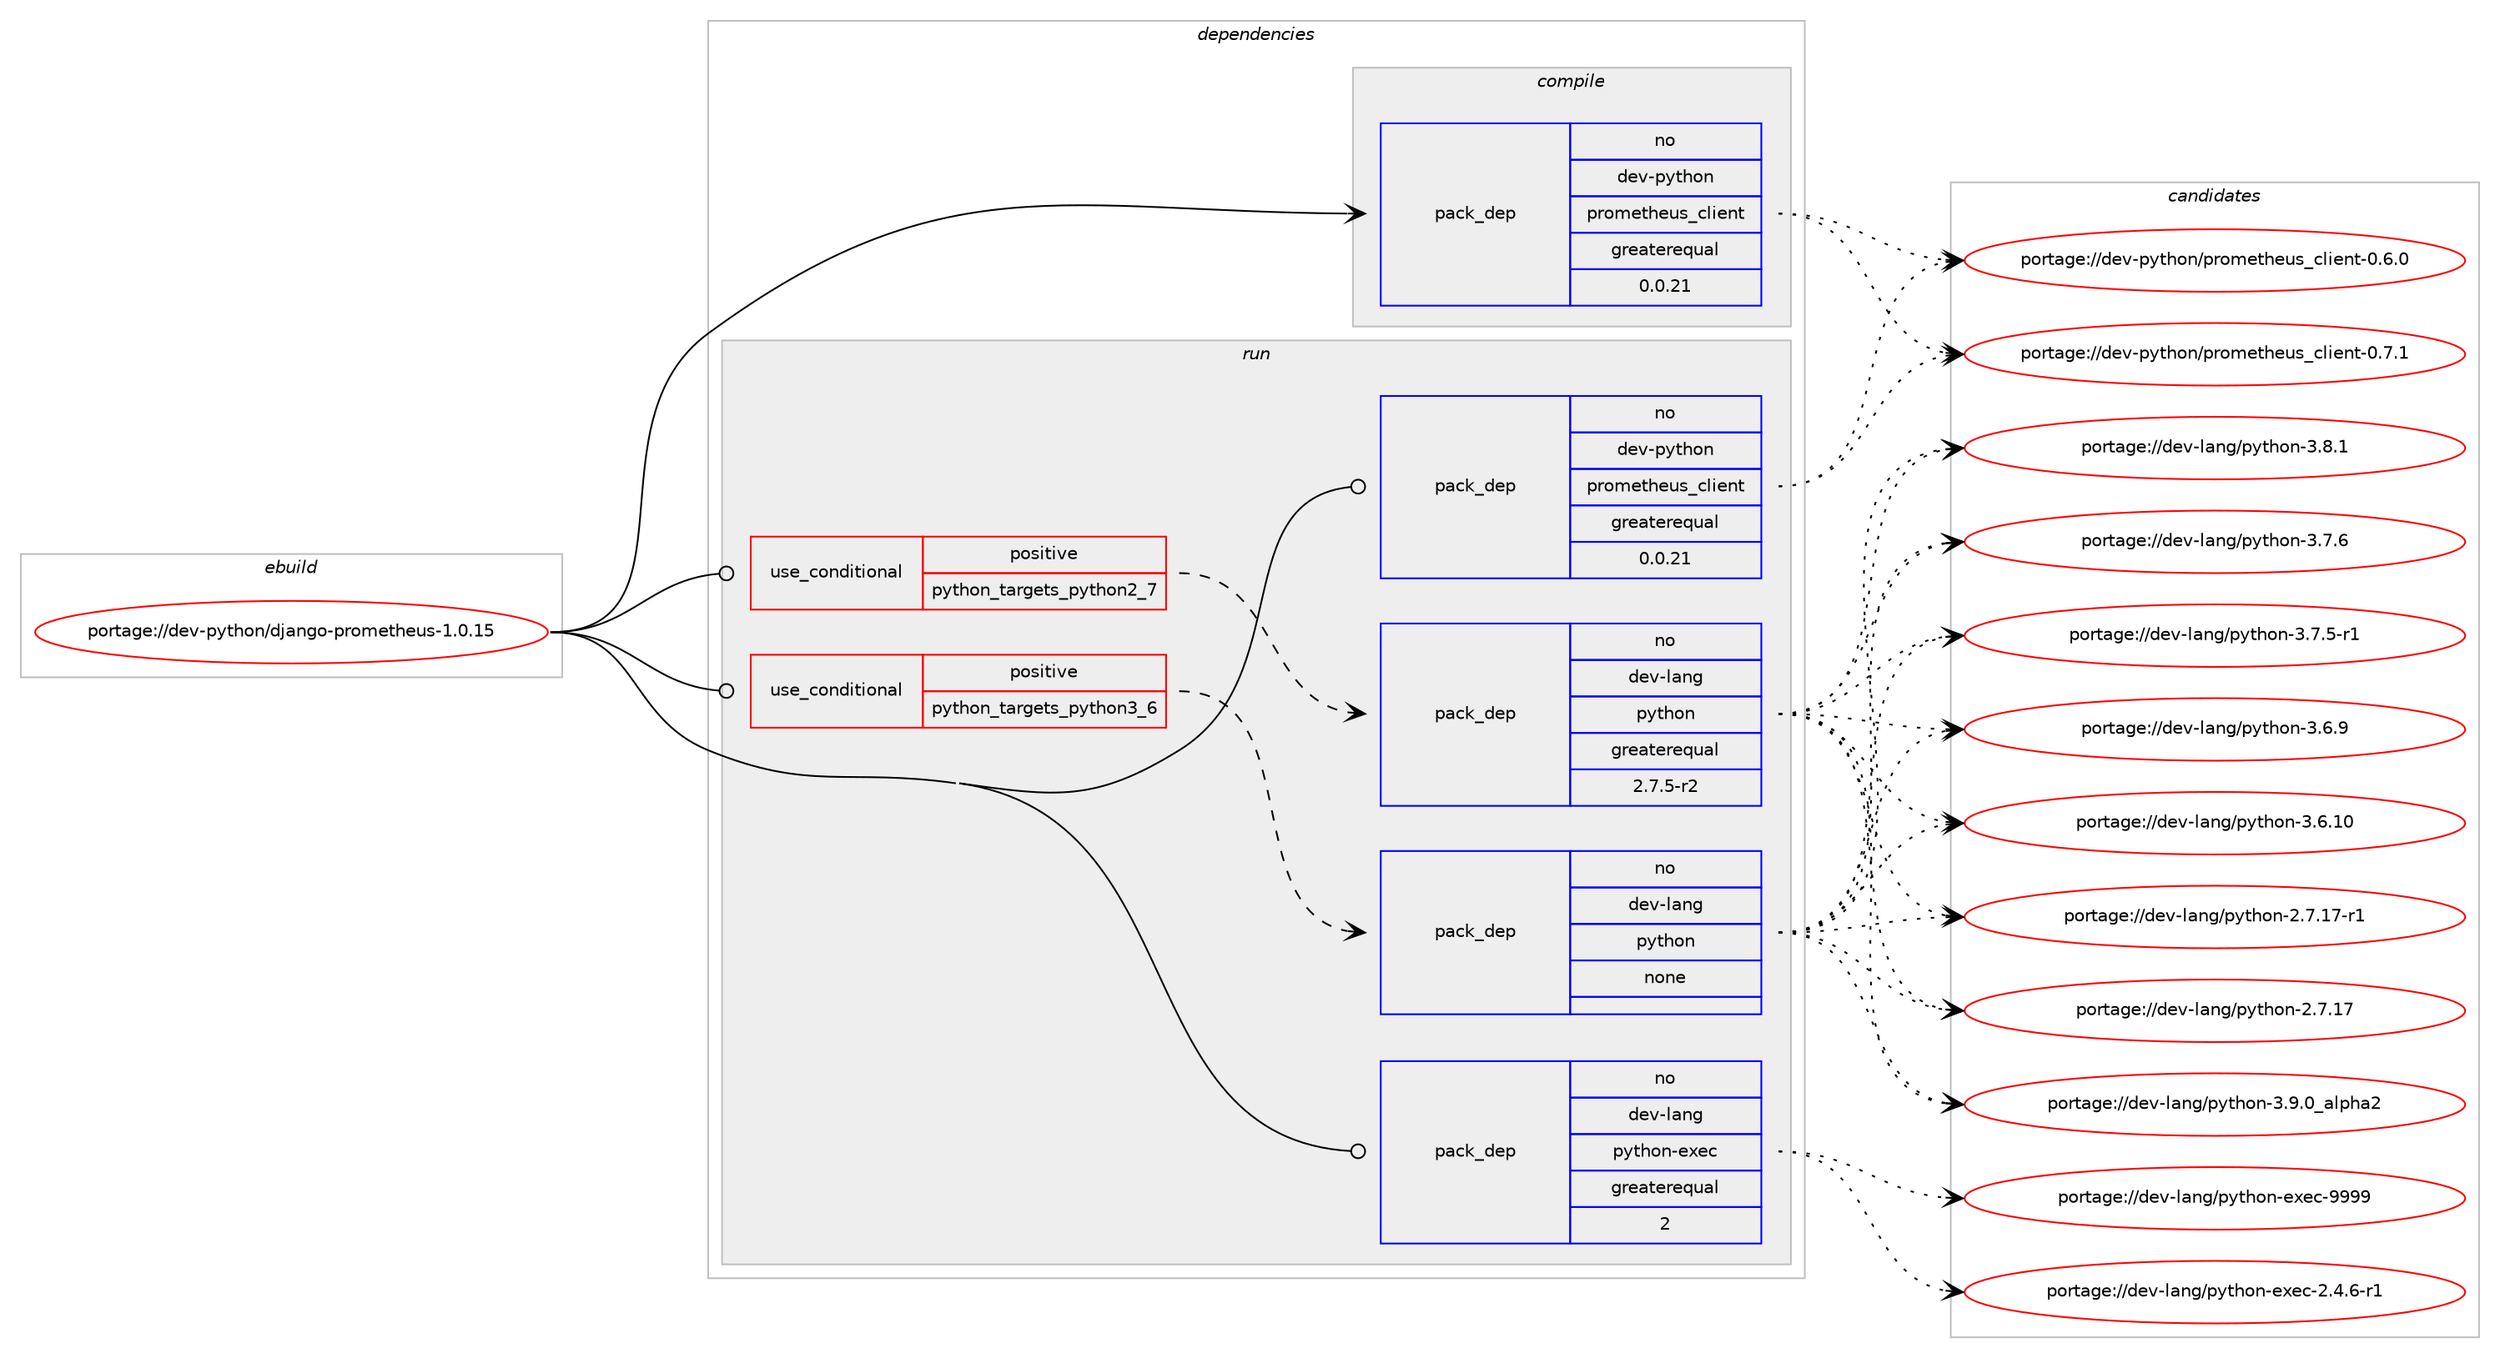 digraph prolog {

# *************
# Graph options
# *************

newrank=true;
concentrate=true;
compound=true;
graph [rankdir=LR,fontname=Helvetica,fontsize=10,ranksep=1.5];#, ranksep=2.5, nodesep=0.2];
edge  [arrowhead=vee];
node  [fontname=Helvetica,fontsize=10];

# **********
# The ebuild
# **********

subgraph cluster_leftcol {
color=gray;
rank=same;
label=<<i>ebuild</i>>;
id [label="portage://dev-python/django-prometheus-1.0.15", color=red, width=4, href="../dev-python/django-prometheus-1.0.15.svg"];
}

# ****************
# The dependencies
# ****************

subgraph cluster_midcol {
color=gray;
label=<<i>dependencies</i>>;
subgraph cluster_compile {
fillcolor="#eeeeee";
style=filled;
label=<<i>compile</i>>;
subgraph pack342178 {
dependency463944 [label=<<TABLE BORDER="0" CELLBORDER="1" CELLSPACING="0" CELLPADDING="4" WIDTH="220"><TR><TD ROWSPAN="6" CELLPADDING="30">pack_dep</TD></TR><TR><TD WIDTH="110">no</TD></TR><TR><TD>dev-python</TD></TR><TR><TD>prometheus_client</TD></TR><TR><TD>greaterequal</TD></TR><TR><TD>0.0.21</TD></TR></TABLE>>, shape=none, color=blue];
}
id:e -> dependency463944:w [weight=20,style="solid",arrowhead="vee"];
}
subgraph cluster_compileandrun {
fillcolor="#eeeeee";
style=filled;
label=<<i>compile and run</i>>;
}
subgraph cluster_run {
fillcolor="#eeeeee";
style=filled;
label=<<i>run</i>>;
subgraph cond116773 {
dependency463945 [label=<<TABLE BORDER="0" CELLBORDER="1" CELLSPACING="0" CELLPADDING="4"><TR><TD ROWSPAN="3" CELLPADDING="10">use_conditional</TD></TR><TR><TD>positive</TD></TR><TR><TD>python_targets_python2_7</TD></TR></TABLE>>, shape=none, color=red];
subgraph pack342179 {
dependency463946 [label=<<TABLE BORDER="0" CELLBORDER="1" CELLSPACING="0" CELLPADDING="4" WIDTH="220"><TR><TD ROWSPAN="6" CELLPADDING="30">pack_dep</TD></TR><TR><TD WIDTH="110">no</TD></TR><TR><TD>dev-lang</TD></TR><TR><TD>python</TD></TR><TR><TD>greaterequal</TD></TR><TR><TD>2.7.5-r2</TD></TR></TABLE>>, shape=none, color=blue];
}
dependency463945:e -> dependency463946:w [weight=20,style="dashed",arrowhead="vee"];
}
id:e -> dependency463945:w [weight=20,style="solid",arrowhead="odot"];
subgraph cond116774 {
dependency463947 [label=<<TABLE BORDER="0" CELLBORDER="1" CELLSPACING="0" CELLPADDING="4"><TR><TD ROWSPAN="3" CELLPADDING="10">use_conditional</TD></TR><TR><TD>positive</TD></TR><TR><TD>python_targets_python3_6</TD></TR></TABLE>>, shape=none, color=red];
subgraph pack342180 {
dependency463948 [label=<<TABLE BORDER="0" CELLBORDER="1" CELLSPACING="0" CELLPADDING="4" WIDTH="220"><TR><TD ROWSPAN="6" CELLPADDING="30">pack_dep</TD></TR><TR><TD WIDTH="110">no</TD></TR><TR><TD>dev-lang</TD></TR><TR><TD>python</TD></TR><TR><TD>none</TD></TR><TR><TD></TD></TR></TABLE>>, shape=none, color=blue];
}
dependency463947:e -> dependency463948:w [weight=20,style="dashed",arrowhead="vee"];
}
id:e -> dependency463947:w [weight=20,style="solid",arrowhead="odot"];
subgraph pack342181 {
dependency463949 [label=<<TABLE BORDER="0" CELLBORDER="1" CELLSPACING="0" CELLPADDING="4" WIDTH="220"><TR><TD ROWSPAN="6" CELLPADDING="30">pack_dep</TD></TR><TR><TD WIDTH="110">no</TD></TR><TR><TD>dev-lang</TD></TR><TR><TD>python-exec</TD></TR><TR><TD>greaterequal</TD></TR><TR><TD>2</TD></TR></TABLE>>, shape=none, color=blue];
}
id:e -> dependency463949:w [weight=20,style="solid",arrowhead="odot"];
subgraph pack342182 {
dependency463950 [label=<<TABLE BORDER="0" CELLBORDER="1" CELLSPACING="0" CELLPADDING="4" WIDTH="220"><TR><TD ROWSPAN="6" CELLPADDING="30">pack_dep</TD></TR><TR><TD WIDTH="110">no</TD></TR><TR><TD>dev-python</TD></TR><TR><TD>prometheus_client</TD></TR><TR><TD>greaterequal</TD></TR><TR><TD>0.0.21</TD></TR></TABLE>>, shape=none, color=blue];
}
id:e -> dependency463950:w [weight=20,style="solid",arrowhead="odot"];
}
}

# **************
# The candidates
# **************

subgraph cluster_choices {
rank=same;
color=gray;
label=<<i>candidates</i>>;

subgraph choice342178 {
color=black;
nodesep=1;
choice10010111845112121116104111110471121141111091011161041011171159599108105101110116454846554649 [label="portage://dev-python/prometheus_client-0.7.1", color=red, width=4,href="../dev-python/prometheus_client-0.7.1.svg"];
choice10010111845112121116104111110471121141111091011161041011171159599108105101110116454846544648 [label="portage://dev-python/prometheus_client-0.6.0", color=red, width=4,href="../dev-python/prometheus_client-0.6.0.svg"];
dependency463944:e -> choice10010111845112121116104111110471121141111091011161041011171159599108105101110116454846554649:w [style=dotted,weight="100"];
dependency463944:e -> choice10010111845112121116104111110471121141111091011161041011171159599108105101110116454846544648:w [style=dotted,weight="100"];
}
subgraph choice342179 {
color=black;
nodesep=1;
choice10010111845108971101034711212111610411111045514657464895971081121049750 [label="portage://dev-lang/python-3.9.0_alpha2", color=red, width=4,href="../dev-lang/python-3.9.0_alpha2.svg"];
choice100101118451089711010347112121116104111110455146564649 [label="portage://dev-lang/python-3.8.1", color=red, width=4,href="../dev-lang/python-3.8.1.svg"];
choice100101118451089711010347112121116104111110455146554654 [label="portage://dev-lang/python-3.7.6", color=red, width=4,href="../dev-lang/python-3.7.6.svg"];
choice1001011184510897110103471121211161041111104551465546534511449 [label="portage://dev-lang/python-3.7.5-r1", color=red, width=4,href="../dev-lang/python-3.7.5-r1.svg"];
choice100101118451089711010347112121116104111110455146544657 [label="portage://dev-lang/python-3.6.9", color=red, width=4,href="../dev-lang/python-3.6.9.svg"];
choice10010111845108971101034711212111610411111045514654464948 [label="portage://dev-lang/python-3.6.10", color=red, width=4,href="../dev-lang/python-3.6.10.svg"];
choice100101118451089711010347112121116104111110455046554649554511449 [label="portage://dev-lang/python-2.7.17-r1", color=red, width=4,href="../dev-lang/python-2.7.17-r1.svg"];
choice10010111845108971101034711212111610411111045504655464955 [label="portage://dev-lang/python-2.7.17", color=red, width=4,href="../dev-lang/python-2.7.17.svg"];
dependency463946:e -> choice10010111845108971101034711212111610411111045514657464895971081121049750:w [style=dotted,weight="100"];
dependency463946:e -> choice100101118451089711010347112121116104111110455146564649:w [style=dotted,weight="100"];
dependency463946:e -> choice100101118451089711010347112121116104111110455146554654:w [style=dotted,weight="100"];
dependency463946:e -> choice1001011184510897110103471121211161041111104551465546534511449:w [style=dotted,weight="100"];
dependency463946:e -> choice100101118451089711010347112121116104111110455146544657:w [style=dotted,weight="100"];
dependency463946:e -> choice10010111845108971101034711212111610411111045514654464948:w [style=dotted,weight="100"];
dependency463946:e -> choice100101118451089711010347112121116104111110455046554649554511449:w [style=dotted,weight="100"];
dependency463946:e -> choice10010111845108971101034711212111610411111045504655464955:w [style=dotted,weight="100"];
}
subgraph choice342180 {
color=black;
nodesep=1;
choice10010111845108971101034711212111610411111045514657464895971081121049750 [label="portage://dev-lang/python-3.9.0_alpha2", color=red, width=4,href="../dev-lang/python-3.9.0_alpha2.svg"];
choice100101118451089711010347112121116104111110455146564649 [label="portage://dev-lang/python-3.8.1", color=red, width=4,href="../dev-lang/python-3.8.1.svg"];
choice100101118451089711010347112121116104111110455146554654 [label="portage://dev-lang/python-3.7.6", color=red, width=4,href="../dev-lang/python-3.7.6.svg"];
choice1001011184510897110103471121211161041111104551465546534511449 [label="portage://dev-lang/python-3.7.5-r1", color=red, width=4,href="../dev-lang/python-3.7.5-r1.svg"];
choice100101118451089711010347112121116104111110455146544657 [label="portage://dev-lang/python-3.6.9", color=red, width=4,href="../dev-lang/python-3.6.9.svg"];
choice10010111845108971101034711212111610411111045514654464948 [label="portage://dev-lang/python-3.6.10", color=red, width=4,href="../dev-lang/python-3.6.10.svg"];
choice100101118451089711010347112121116104111110455046554649554511449 [label="portage://dev-lang/python-2.7.17-r1", color=red, width=4,href="../dev-lang/python-2.7.17-r1.svg"];
choice10010111845108971101034711212111610411111045504655464955 [label="portage://dev-lang/python-2.7.17", color=red, width=4,href="../dev-lang/python-2.7.17.svg"];
dependency463948:e -> choice10010111845108971101034711212111610411111045514657464895971081121049750:w [style=dotted,weight="100"];
dependency463948:e -> choice100101118451089711010347112121116104111110455146564649:w [style=dotted,weight="100"];
dependency463948:e -> choice100101118451089711010347112121116104111110455146554654:w [style=dotted,weight="100"];
dependency463948:e -> choice1001011184510897110103471121211161041111104551465546534511449:w [style=dotted,weight="100"];
dependency463948:e -> choice100101118451089711010347112121116104111110455146544657:w [style=dotted,weight="100"];
dependency463948:e -> choice10010111845108971101034711212111610411111045514654464948:w [style=dotted,weight="100"];
dependency463948:e -> choice100101118451089711010347112121116104111110455046554649554511449:w [style=dotted,weight="100"];
dependency463948:e -> choice10010111845108971101034711212111610411111045504655464955:w [style=dotted,weight="100"];
}
subgraph choice342181 {
color=black;
nodesep=1;
choice10010111845108971101034711212111610411111045101120101994557575757 [label="portage://dev-lang/python-exec-9999", color=red, width=4,href="../dev-lang/python-exec-9999.svg"];
choice10010111845108971101034711212111610411111045101120101994550465246544511449 [label="portage://dev-lang/python-exec-2.4.6-r1", color=red, width=4,href="../dev-lang/python-exec-2.4.6-r1.svg"];
dependency463949:e -> choice10010111845108971101034711212111610411111045101120101994557575757:w [style=dotted,weight="100"];
dependency463949:e -> choice10010111845108971101034711212111610411111045101120101994550465246544511449:w [style=dotted,weight="100"];
}
subgraph choice342182 {
color=black;
nodesep=1;
choice10010111845112121116104111110471121141111091011161041011171159599108105101110116454846554649 [label="portage://dev-python/prometheus_client-0.7.1", color=red, width=4,href="../dev-python/prometheus_client-0.7.1.svg"];
choice10010111845112121116104111110471121141111091011161041011171159599108105101110116454846544648 [label="portage://dev-python/prometheus_client-0.6.0", color=red, width=4,href="../dev-python/prometheus_client-0.6.0.svg"];
dependency463950:e -> choice10010111845112121116104111110471121141111091011161041011171159599108105101110116454846554649:w [style=dotted,weight="100"];
dependency463950:e -> choice10010111845112121116104111110471121141111091011161041011171159599108105101110116454846544648:w [style=dotted,weight="100"];
}
}

}
